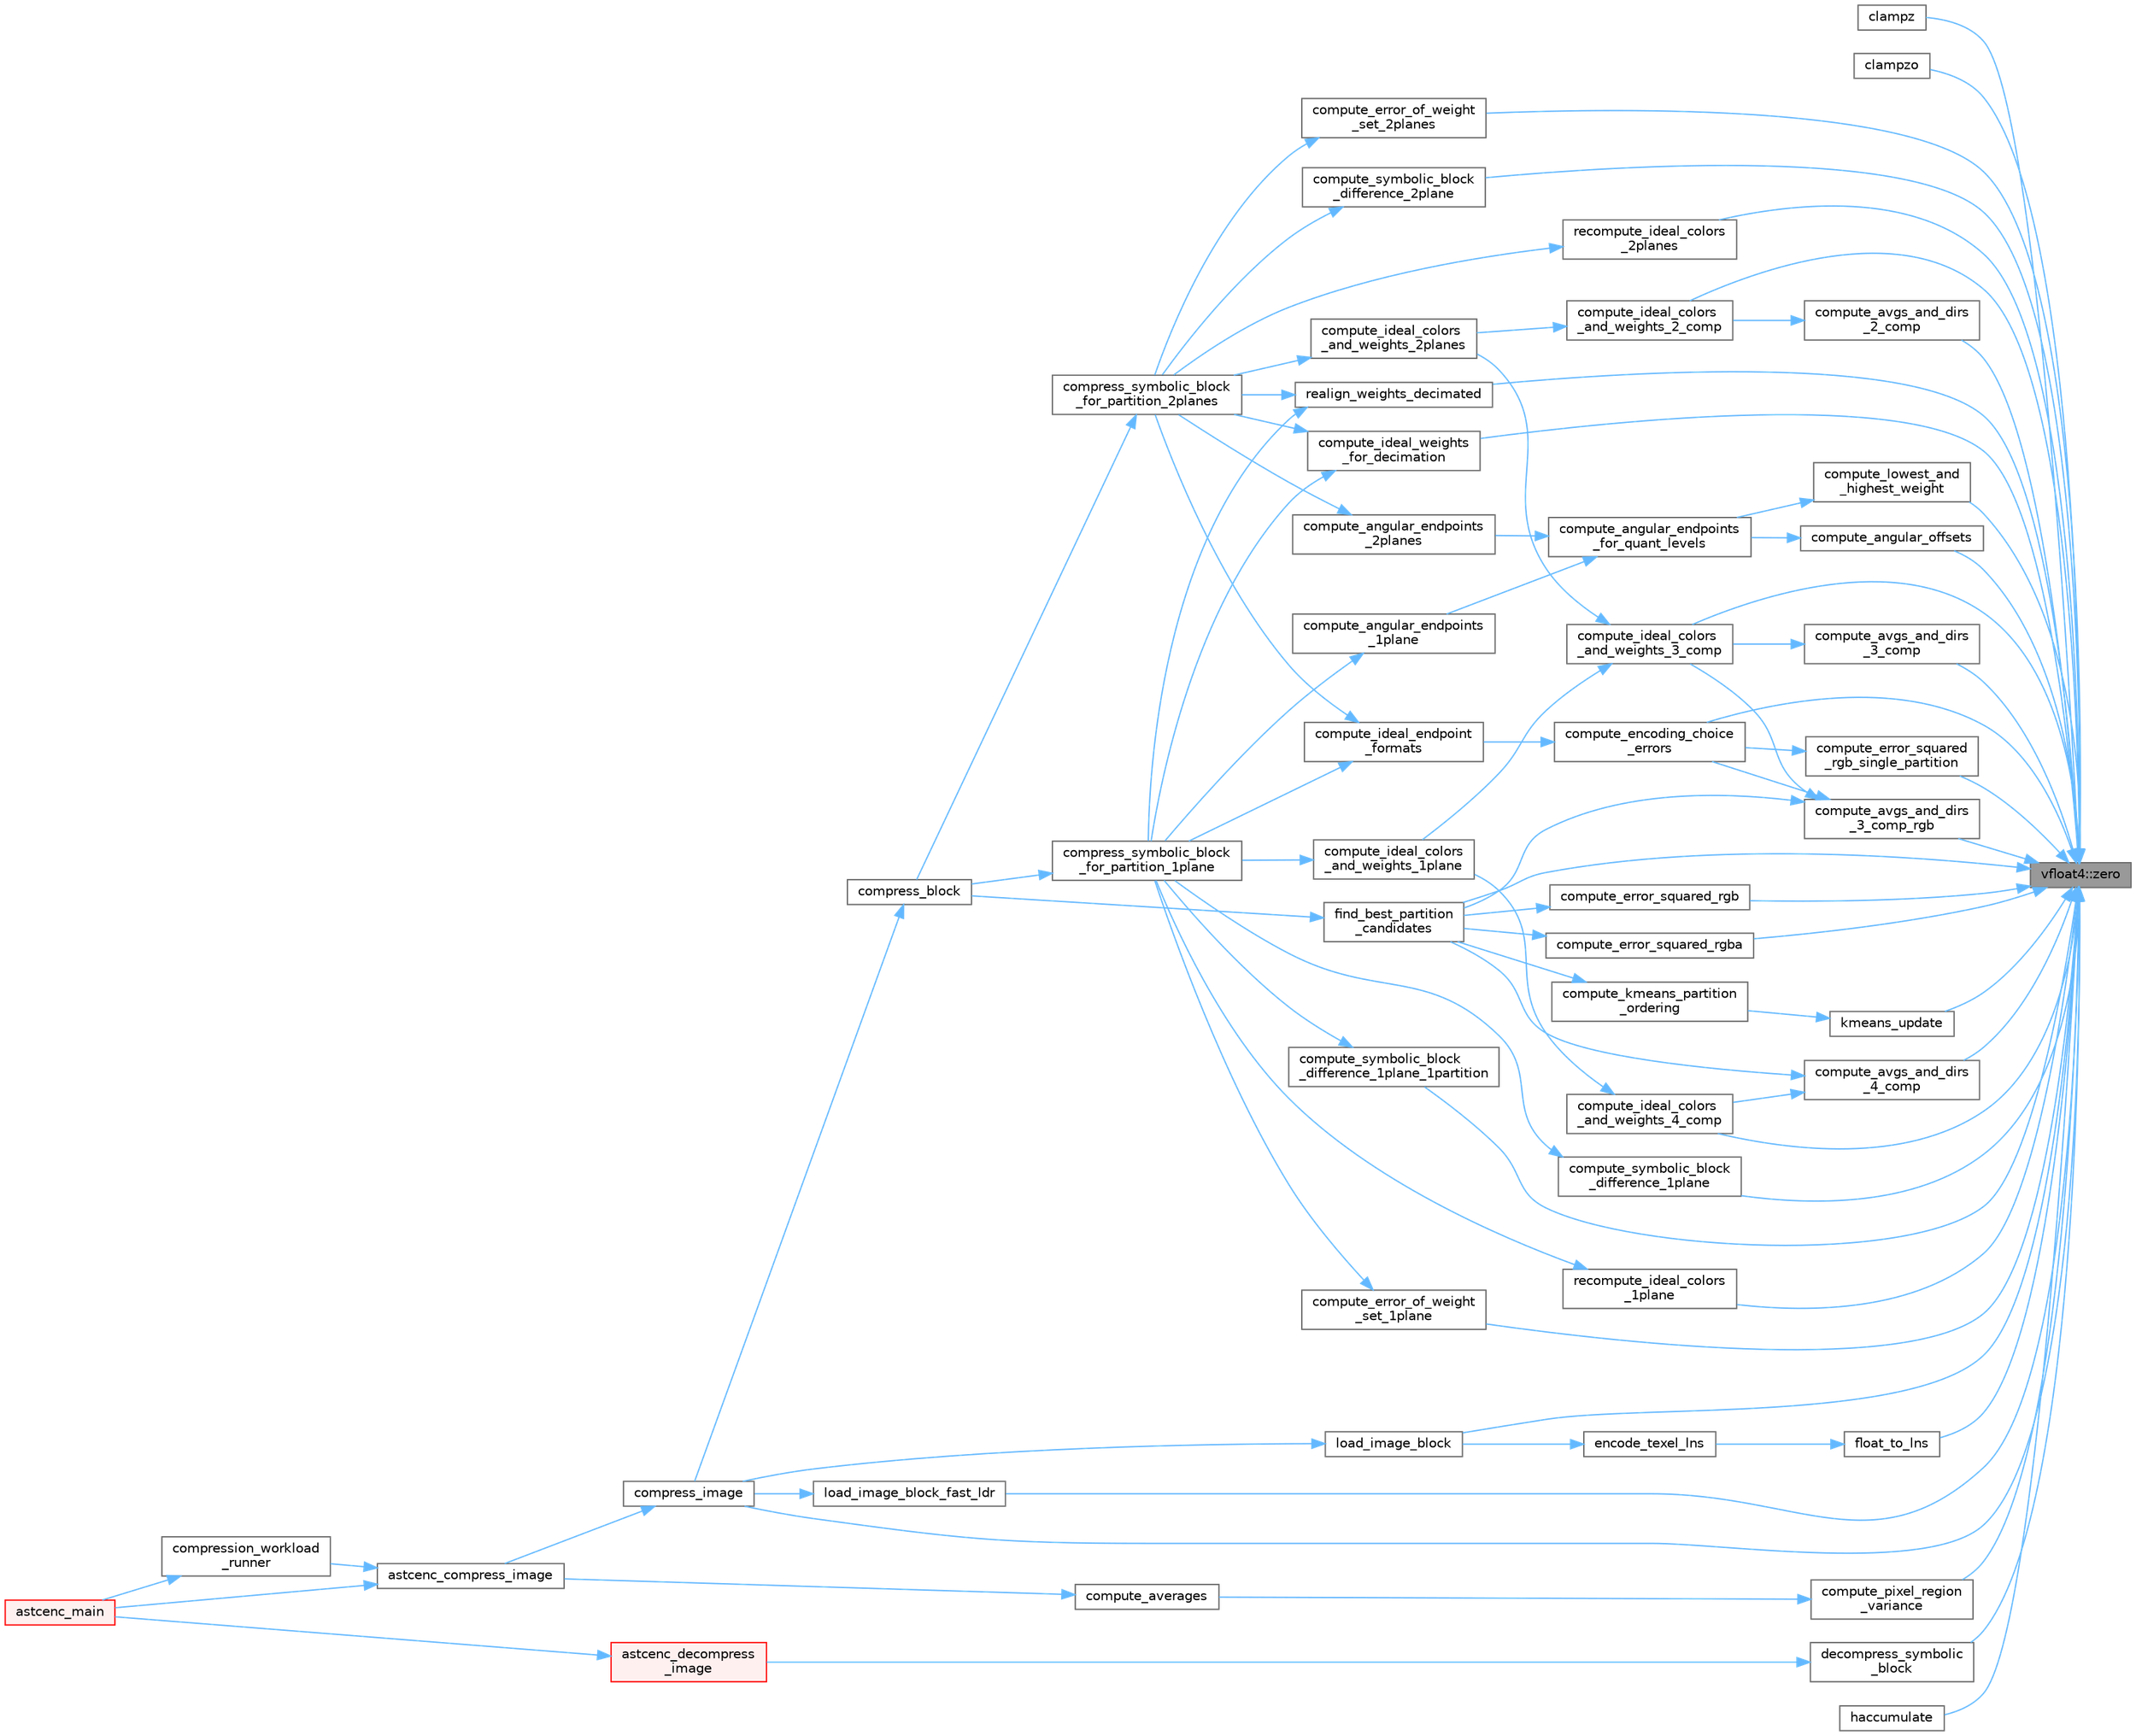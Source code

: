digraph "vfloat4::zero"
{
 // LATEX_PDF_SIZE
  bgcolor="transparent";
  edge [fontname=Helvetica,fontsize=10,labelfontname=Helvetica,labelfontsize=10];
  node [fontname=Helvetica,fontsize=10,shape=box,height=0.2,width=0.4];
  rankdir="RL";
  Node1 [id="Node000001",label="vfloat4::zero",height=0.2,width=0.4,color="gray40", fillcolor="grey60", style="filled", fontcolor="black",tooltip="Factory that returns a vector of zeros."];
  Node1 -> Node2 [id="edge88_Node000001_Node000002",dir="back",color="steelblue1",style="solid",tooltip=" "];
  Node2 [id="Node000002",label="clampz",height=0.2,width=0.4,color="grey40", fillcolor="white", style="filled",URL="$astcenc__vecmathlib__common__4_8h.html#a0e6e6da0e014846b40d6eb058aea874d",tooltip="Return the clamped value between 0.0f and max."];
  Node1 -> Node3 [id="edge89_Node000001_Node000003",dir="back",color="steelblue1",style="solid",tooltip=" "];
  Node3 [id="Node000003",label="clampzo",height=0.2,width=0.4,color="grey40", fillcolor="white", style="filled",URL="$astcenc__vecmathlib__common__4_8h.html#ad3120ef65de57158c7dd0a3f8a405faa",tooltip="Return the clamped value between 0.0f and 1.0f."];
  Node1 -> Node4 [id="edge90_Node000001_Node000004",dir="back",color="steelblue1",style="solid",tooltip=" "];
  Node4 [id="Node000004",label="compress_image",height=0.2,width=0.4,color="grey40", fillcolor="white", style="filled",URL="$astcenc__entry_8cpp.html#acbecfd32ce013d567cac16a877c20f42",tooltip="Compress an image, after any preflight has completed."];
  Node4 -> Node5 [id="edge91_Node000004_Node000005",dir="back",color="steelblue1",style="solid",tooltip=" "];
  Node5 [id="Node000005",label="astcenc_compress_image",height=0.2,width=0.4,color="grey40", fillcolor="white", style="filled",URL="$astcenc__entry_8cpp.html#ad762aa055eed75156c99309158a40e90",tooltip="Compress an image."];
  Node5 -> Node6 [id="edge92_Node000005_Node000006",dir="back",color="steelblue1",style="solid",tooltip=" "];
  Node6 [id="Node000006",label="astcenc_main",height=0.2,width=0.4,color="red", fillcolor="#FFF0F0", style="filled",URL="$astcenccli__toplevel_8cpp.html#a073d18880f24fd648661b01d2e20340e",tooltip="Application entry point."];
  Node5 -> Node8 [id="edge93_Node000005_Node000008",dir="back",color="steelblue1",style="solid",tooltip=" "];
  Node8 [id="Node000008",label="compression_workload\l_runner",height=0.2,width=0.4,color="grey40", fillcolor="white", style="filled",URL="$astcenccli__toplevel_8cpp.html#a57bafe66bbd689a53aad2d190fe7a3fa",tooltip="Runner callback function for a compression worker thread."];
  Node8 -> Node6 [id="edge94_Node000008_Node000006",dir="back",color="steelblue1",style="solid",tooltip=" "];
  Node1 -> Node9 [id="edge95_Node000001_Node000009",dir="back",color="steelblue1",style="solid",tooltip=" "];
  Node9 [id="Node000009",label="compute_angular_offsets",height=0.2,width=0.4,color="grey40", fillcolor="white", style="filled",URL="$astcenc__weight__align_8cpp.html#a54fb7b3aab0c6f60a65ce3dd07b088da",tooltip="Compute the angular alignment factors and offsets."];
  Node9 -> Node10 [id="edge96_Node000009_Node000010",dir="back",color="steelblue1",style="solid",tooltip=" "];
  Node10 [id="Node000010",label="compute_angular_endpoints\l_for_quant_levels",height=0.2,width=0.4,color="grey40", fillcolor="white", style="filled",URL="$astcenc__weight__align_8cpp.html#a52f057b7da5fc35adac361b3696ac963",tooltip="The main function for the angular algorithm."];
  Node10 -> Node11 [id="edge97_Node000010_Node000011",dir="back",color="steelblue1",style="solid",tooltip=" "];
  Node11 [id="Node000011",label="compute_angular_endpoints\l_1plane",height=0.2,width=0.4,color="grey40", fillcolor="white", style="filled",URL="$astcenc__weight__align_8cpp.html#af1b151d02c3af92eb002dc7172111233",tooltip="Compute the angular endpoints for one plane for each block mode."];
  Node11 -> Node12 [id="edge98_Node000011_Node000012",dir="back",color="steelblue1",style="solid",tooltip=" "];
  Node12 [id="Node000012",label="compress_symbolic_block\l_for_partition_1plane",height=0.2,width=0.4,color="grey40", fillcolor="white", style="filled",URL="$astcenc__compress__symbolic_8cpp.html#af5f518a15600c71922e69267dea2db99",tooltip="Compress a block using a chosen partitioning and 1 plane of weights."];
  Node12 -> Node13 [id="edge99_Node000012_Node000013",dir="back",color="steelblue1",style="solid",tooltip=" "];
  Node13 [id="Node000013",label="compress_block",height=0.2,width=0.4,color="grey40", fillcolor="white", style="filled",URL="$astcenc__compress__symbolic_8cpp.html#a579b9a2ceeecda2fb3abe63b8311df1c",tooltip="Compress an image block into a physical block."];
  Node13 -> Node4 [id="edge100_Node000013_Node000004",dir="back",color="steelblue1",style="solid",tooltip=" "];
  Node10 -> Node14 [id="edge101_Node000010_Node000014",dir="back",color="steelblue1",style="solid",tooltip=" "];
  Node14 [id="Node000014",label="compute_angular_endpoints\l_2planes",height=0.2,width=0.4,color="grey40", fillcolor="white", style="filled",URL="$astcenc__weight__align_8cpp.html#a571d7379fd52446338ef4fa7e700cb42",tooltip="Compute the angular endpoints for two planes for each block mode."];
  Node14 -> Node15 [id="edge102_Node000014_Node000015",dir="back",color="steelblue1",style="solid",tooltip=" "];
  Node15 [id="Node000015",label="compress_symbolic_block\l_for_partition_2planes",height=0.2,width=0.4,color="grey40", fillcolor="white", style="filled",URL="$astcenc__compress__symbolic_8cpp.html#af11a976c8ea386db054bef472ce0667c",tooltip="Compress a block using a chosen partitioning and 2 planes of weights."];
  Node15 -> Node13 [id="edge103_Node000015_Node000013",dir="back",color="steelblue1",style="solid",tooltip=" "];
  Node1 -> Node16 [id="edge104_Node000001_Node000016",dir="back",color="steelblue1",style="solid",tooltip=" "];
  Node16 [id="Node000016",label="compute_avgs_and_dirs\l_2_comp",height=0.2,width=0.4,color="grey40", fillcolor="white", style="filled",URL="$astcenc__averages__and__directions_8cpp.html#a63e55f3f2ec6932357b8387f3dd82f7a",tooltip="Compute averages and dominant directions for each partition in a 2 component texture."];
  Node16 -> Node17 [id="edge105_Node000016_Node000017",dir="back",color="steelblue1",style="solid",tooltip=" "];
  Node17 [id="Node000017",label="compute_ideal_colors\l_and_weights_2_comp",height=0.2,width=0.4,color="grey40", fillcolor="white", style="filled",URL="$astcenc__ideal__endpoints__and__weights_8cpp.html#ad96c399a873ddd142d4779b6aeb74b87",tooltip="Compute the ideal endpoints and weights for 2 color components."];
  Node17 -> Node18 [id="edge106_Node000017_Node000018",dir="back",color="steelblue1",style="solid",tooltip=" "];
  Node18 [id="Node000018",label="compute_ideal_colors\l_and_weights_2planes",height=0.2,width=0.4,color="grey40", fillcolor="white", style="filled",URL="$astcenc__ideal__endpoints__and__weights_8cpp.html#a52d3985007cfc83025661e0347bc00cc",tooltip="Compute ideal endpoint colors and weights for 2 planes of weights."];
  Node18 -> Node15 [id="edge107_Node000018_Node000015",dir="back",color="steelblue1",style="solid",tooltip=" "];
  Node1 -> Node19 [id="edge108_Node000001_Node000019",dir="back",color="steelblue1",style="solid",tooltip=" "];
  Node19 [id="Node000019",label="compute_avgs_and_dirs\l_3_comp",height=0.2,width=0.4,color="grey40", fillcolor="white", style="filled",URL="$astcenc__averages__and__directions_8cpp.html#a33f923c5a839af4f1d369a391183c384",tooltip="Compute averages and dominant directions for each partition in a 3 component texture."];
  Node19 -> Node20 [id="edge109_Node000019_Node000020",dir="back",color="steelblue1",style="solid",tooltip=" "];
  Node20 [id="Node000020",label="compute_ideal_colors\l_and_weights_3_comp",height=0.2,width=0.4,color="grey40", fillcolor="white", style="filled",URL="$astcenc__ideal__endpoints__and__weights_8cpp.html#a7ec20ff2556f6357cc0754c13e841262",tooltip="Compute the ideal endpoints and weights for 3 color components."];
  Node20 -> Node21 [id="edge110_Node000020_Node000021",dir="back",color="steelblue1",style="solid",tooltip=" "];
  Node21 [id="Node000021",label="compute_ideal_colors\l_and_weights_1plane",height=0.2,width=0.4,color="grey40", fillcolor="white", style="filled",URL="$astcenc__ideal__endpoints__and__weights_8cpp.html#afa8cab65d4b6f0cbece52eec38aed523",tooltip="Compute ideal endpoint colors and weights for 1 plane of weights."];
  Node21 -> Node12 [id="edge111_Node000021_Node000012",dir="back",color="steelblue1",style="solid",tooltip=" "];
  Node20 -> Node18 [id="edge112_Node000020_Node000018",dir="back",color="steelblue1",style="solid",tooltip=" "];
  Node1 -> Node22 [id="edge113_Node000001_Node000022",dir="back",color="steelblue1",style="solid",tooltip=" "];
  Node22 [id="Node000022",label="compute_avgs_and_dirs\l_3_comp_rgb",height=0.2,width=0.4,color="grey40", fillcolor="white", style="filled",URL="$astcenc__averages__and__directions_8cpp.html#a73936e5cf41b74f2b8d9b137a9d64253",tooltip="Compute averages and dominant directions for each partition in a 3 component texture."];
  Node22 -> Node23 [id="edge114_Node000022_Node000023",dir="back",color="steelblue1",style="solid",tooltip=" "];
  Node23 [id="Node000023",label="compute_encoding_choice\l_errors",height=0.2,width=0.4,color="grey40", fillcolor="white", style="filled",URL="$astcenc__pick__best__endpoint__format_8cpp.html#affc96d3eeffef962cd64307bf0b85590",tooltip="For a given set of input colors and partitioning determine endpoint encode errors."];
  Node23 -> Node24 [id="edge115_Node000023_Node000024",dir="back",color="steelblue1",style="solid",tooltip=" "];
  Node24 [id="Node000024",label="compute_ideal_endpoint\l_formats",height=0.2,width=0.4,color="grey40", fillcolor="white", style="filled",URL="$astcenc__pick__best__endpoint__format_8cpp.html#a81c7b68e8c7b82a5ff718f21bd4f3c35",tooltip="Identify, for each mode, which set of color endpoint produces the best result."];
  Node24 -> Node12 [id="edge116_Node000024_Node000012",dir="back",color="steelblue1",style="solid",tooltip=" "];
  Node24 -> Node15 [id="edge117_Node000024_Node000015",dir="back",color="steelblue1",style="solid",tooltip=" "];
  Node22 -> Node20 [id="edge118_Node000022_Node000020",dir="back",color="steelblue1",style="solid",tooltip=" "];
  Node22 -> Node25 [id="edge119_Node000022_Node000025",dir="back",color="steelblue1",style="solid",tooltip=" "];
  Node25 [id="Node000025",label="find_best_partition\l_candidates",height=0.2,width=0.4,color="grey40", fillcolor="white", style="filled",URL="$astcenc__find__best__partitioning_8cpp.html#a7577b3047a3f9f0fe44fd579f5450630",tooltip="Find the best set of partitions to trial for a given block."];
  Node25 -> Node13 [id="edge120_Node000025_Node000013",dir="back",color="steelblue1",style="solid",tooltip=" "];
  Node1 -> Node26 [id="edge121_Node000001_Node000026",dir="back",color="steelblue1",style="solid",tooltip=" "];
  Node26 [id="Node000026",label="compute_avgs_and_dirs\l_4_comp",height=0.2,width=0.4,color="grey40", fillcolor="white", style="filled",URL="$astcenc__averages__and__directions_8cpp.html#a00407861c2f0e767b64b1cb1bb7a27b6",tooltip="Compute averages and dominant directions for each partition in a 4 component texture."];
  Node26 -> Node27 [id="edge122_Node000026_Node000027",dir="back",color="steelblue1",style="solid",tooltip=" "];
  Node27 [id="Node000027",label="compute_ideal_colors\l_and_weights_4_comp",height=0.2,width=0.4,color="grey40", fillcolor="white", style="filled",URL="$astcenc__ideal__endpoints__and__weights_8cpp.html#a08aebec57ada3441207dce6a7a02797e",tooltip="Compute the ideal endpoints and weights for 4 color components."];
  Node27 -> Node21 [id="edge123_Node000027_Node000021",dir="back",color="steelblue1",style="solid",tooltip=" "];
  Node26 -> Node25 [id="edge124_Node000026_Node000025",dir="back",color="steelblue1",style="solid",tooltip=" "];
  Node1 -> Node23 [id="edge125_Node000001_Node000023",dir="back",color="steelblue1",style="solid",tooltip=" "];
  Node1 -> Node28 [id="edge126_Node000001_Node000028",dir="back",color="steelblue1",style="solid",tooltip=" "];
  Node28 [id="Node000028",label="compute_error_of_weight\l_set_1plane",height=0.2,width=0.4,color="grey40", fillcolor="white", style="filled",URL="$astcenc__ideal__endpoints__and__weights_8cpp.html#aa4077e6408620eefddd42b7e159dc93c",tooltip="Compute the error of a decimated weight set for 1 plane."];
  Node28 -> Node12 [id="edge127_Node000028_Node000012",dir="back",color="steelblue1",style="solid",tooltip=" "];
  Node1 -> Node29 [id="edge128_Node000001_Node000029",dir="back",color="steelblue1",style="solid",tooltip=" "];
  Node29 [id="Node000029",label="compute_error_of_weight\l_set_2planes",height=0.2,width=0.4,color="grey40", fillcolor="white", style="filled",URL="$astcenc__ideal__endpoints__and__weights_8cpp.html#a09a63c4b1e684f7ff9d88e5717b10bfb",tooltip="Compute the error of a decimated weight set for 2 planes."];
  Node29 -> Node15 [id="edge129_Node000029_Node000015",dir="back",color="steelblue1",style="solid",tooltip=" "];
  Node1 -> Node30 [id="edge130_Node000001_Node000030",dir="back",color="steelblue1",style="solid",tooltip=" "];
  Node30 [id="Node000030",label="compute_error_squared_rgb",height=0.2,width=0.4,color="grey40", fillcolor="white", style="filled",URL="$astcenc__averages__and__directions_8cpp.html#ac4a96475fb0074ef3fd0f08ea66de75e",tooltip="Compute the RGB error for uncorrelated and same chroma projections."];
  Node30 -> Node25 [id="edge131_Node000030_Node000025",dir="back",color="steelblue1",style="solid",tooltip=" "];
  Node1 -> Node31 [id="edge132_Node000001_Node000031",dir="back",color="steelblue1",style="solid",tooltip=" "];
  Node31 [id="Node000031",label="compute_error_squared\l_rgb_single_partition",height=0.2,width=0.4,color="grey40", fillcolor="white", style="filled",URL="$astcenc__pick__best__endpoint__format_8cpp.html#a118e8a2374bfd56b522a03f938b0f367",tooltip="Functions for finding best endpoint format."];
  Node31 -> Node23 [id="edge133_Node000031_Node000023",dir="back",color="steelblue1",style="solid",tooltip=" "];
  Node1 -> Node32 [id="edge134_Node000001_Node000032",dir="back",color="steelblue1",style="solid",tooltip=" "];
  Node32 [id="Node000032",label="compute_error_squared_rgba",height=0.2,width=0.4,color="grey40", fillcolor="white", style="filled",URL="$astcenc__averages__and__directions_8cpp.html#a2dec702033b002eaf4090eb47ce4ad21",tooltip="Compute the RGBA error for uncorrelated and same chroma projections."];
  Node32 -> Node25 [id="edge135_Node000032_Node000025",dir="back",color="steelblue1",style="solid",tooltip=" "];
  Node1 -> Node17 [id="edge136_Node000001_Node000017",dir="back",color="steelblue1",style="solid",tooltip=" "];
  Node1 -> Node20 [id="edge137_Node000001_Node000020",dir="back",color="steelblue1",style="solid",tooltip=" "];
  Node1 -> Node27 [id="edge138_Node000001_Node000027",dir="back",color="steelblue1",style="solid",tooltip=" "];
  Node1 -> Node33 [id="edge139_Node000001_Node000033",dir="back",color="steelblue1",style="solid",tooltip=" "];
  Node33 [id="Node000033",label="compute_ideal_weights\l_for_decimation",height=0.2,width=0.4,color="grey40", fillcolor="white", style="filled",URL="$astcenc__ideal__endpoints__and__weights_8cpp.html#ae1b4e922c67d5349fc849709ca08178f",tooltip="Compute the optimal unquantized weights for a decimation table."];
  Node33 -> Node12 [id="edge140_Node000033_Node000012",dir="back",color="steelblue1",style="solid",tooltip=" "];
  Node33 -> Node15 [id="edge141_Node000033_Node000015",dir="back",color="steelblue1",style="solid",tooltip=" "];
  Node1 -> Node34 [id="edge142_Node000001_Node000034",dir="back",color="steelblue1",style="solid",tooltip=" "];
  Node34 [id="Node000034",label="compute_lowest_and\l_highest_weight",height=0.2,width=0.4,color="grey40", fillcolor="white", style="filled",URL="$astcenc__weight__align_8cpp.html#a32b24429143eb7c5b7050885943aad1b",tooltip="For a given step size compute the lowest and highest weight."];
  Node34 -> Node10 [id="edge143_Node000034_Node000010",dir="back",color="steelblue1",style="solid",tooltip=" "];
  Node1 -> Node35 [id="edge144_Node000001_Node000035",dir="back",color="steelblue1",style="solid",tooltip=" "];
  Node35 [id="Node000035",label="compute_pixel_region\l_variance",height=0.2,width=0.4,color="grey40", fillcolor="white", style="filled",URL="$astcenc__compute__variance_8cpp.html#a8cd8e456dcff495dba9b6666be024007",tooltip="Compute averages for a pixel region."];
  Node35 -> Node36 [id="edge145_Node000035_Node000036",dir="back",color="steelblue1",style="solid",tooltip=" "];
  Node36 [id="Node000036",label="compute_averages",height=0.2,width=0.4,color="grey40", fillcolor="white", style="filled",URL="$astcenc__entry_8cpp.html#abb4b489d57171cfb1ebe0be7d24ef1d9",tooltip="Compute regional averages in an image."];
  Node36 -> Node5 [id="edge146_Node000036_Node000005",dir="back",color="steelblue1",style="solid",tooltip=" "];
  Node1 -> Node37 [id="edge147_Node000001_Node000037",dir="back",color="steelblue1",style="solid",tooltip=" "];
  Node37 [id="Node000037",label="compute_symbolic_block\l_difference_1plane",height=0.2,width=0.4,color="grey40", fillcolor="white", style="filled",URL="$astcenc__decompress__symbolic_8cpp.html#a0541138e65930f39f6caba517e76dfe4",tooltip="Compute the error between a symbolic block and the original input data."];
  Node37 -> Node12 [id="edge148_Node000037_Node000012",dir="back",color="steelblue1",style="solid",tooltip=" "];
  Node1 -> Node38 [id="edge149_Node000001_Node000038",dir="back",color="steelblue1",style="solid",tooltip=" "];
  Node38 [id="Node000038",label="compute_symbolic_block\l_difference_1plane_1partition",height=0.2,width=0.4,color="grey40", fillcolor="white", style="filled",URL="$astcenc__decompress__symbolic_8cpp.html#aff8e27acd948a9cc5631d99c80906b2f",tooltip="Compute the error between a symbolic block and the original input data."];
  Node38 -> Node12 [id="edge150_Node000038_Node000012",dir="back",color="steelblue1",style="solid",tooltip=" "];
  Node1 -> Node39 [id="edge151_Node000001_Node000039",dir="back",color="steelblue1",style="solid",tooltip=" "];
  Node39 [id="Node000039",label="compute_symbolic_block\l_difference_2plane",height=0.2,width=0.4,color="grey40", fillcolor="white", style="filled",URL="$astcenc__decompress__symbolic_8cpp.html#a9c23f8373c9f5e708650b7c8e038b182",tooltip="Compute the error between a symbolic block and the original input data."];
  Node39 -> Node15 [id="edge152_Node000039_Node000015",dir="back",color="steelblue1",style="solid",tooltip=" "];
  Node1 -> Node40 [id="edge153_Node000001_Node000040",dir="back",color="steelblue1",style="solid",tooltip=" "];
  Node40 [id="Node000040",label="decompress_symbolic\l_block",height=0.2,width=0.4,color="grey40", fillcolor="white", style="filled",URL="$astcenc__decompress__symbolic_8cpp.html#a4a5f09c362972951a31e4d7ff918f89f",tooltip="Decompress a symbolic block in to an image block."];
  Node40 -> Node41 [id="edge154_Node000040_Node000041",dir="back",color="steelblue1",style="solid",tooltip=" "];
  Node41 [id="Node000041",label="astcenc_decompress\l_image",height=0.2,width=0.4,color="red", fillcolor="#FFF0F0", style="filled",URL="$astcenc__entry_8cpp.html#a062987fc41b9df7d34d8eb668f29eb21",tooltip="Decompress an image."];
  Node41 -> Node6 [id="edge155_Node000041_Node000006",dir="back",color="steelblue1",style="solid",tooltip=" "];
  Node1 -> Node25 [id="edge156_Node000001_Node000025",dir="back",color="steelblue1",style="solid",tooltip=" "];
  Node1 -> Node43 [id="edge157_Node000001_Node000043",dir="back",color="steelblue1",style="solid",tooltip=" "];
  Node43 [id="Node000043",label="float_to_lns",height=0.2,width=0.4,color="grey40", fillcolor="white", style="filled",URL="$astcenc__vecmathlib_8h.html#a31e34e7d35ae75fd745c6d9117d7eabb",tooltip="Convert float to 16-bit LNS."];
  Node43 -> Node44 [id="edge158_Node000043_Node000044",dir="back",color="steelblue1",style="solid",tooltip=" "];
  Node44 [id="Node000044",label="encode_texel_lns",height=0.2,width=0.4,color="grey40", fillcolor="white", style="filled",URL="$astcenc__image_8cpp.html#ab1928a8877d97e7fca94c20dff6d3326",tooltip="Encode a texel that includes at least some HDR LNS texels."];
  Node44 -> Node45 [id="edge159_Node000044_Node000045",dir="back",color="steelblue1",style="solid",tooltip=" "];
  Node45 [id="Node000045",label="load_image_block",height=0.2,width=0.4,color="grey40", fillcolor="white", style="filled",URL="$astcenc__image_8cpp.html#ac38601dc2481e26c57906255523f7262",tooltip="Load a single image block from the input image."];
  Node45 -> Node4 [id="edge160_Node000045_Node000004",dir="back",color="steelblue1",style="solid",tooltip=" "];
  Node1 -> Node46 [id="edge161_Node000001_Node000046",dir="back",color="steelblue1",style="solid",tooltip=" "];
  Node46 [id="Node000046",label="haccumulate",height=0.2,width=0.4,color="grey40", fillcolor="white", style="filled",URL="$astcenc__vecmathlib__common__4_8h.html#a40fd3cc64fcafe4807ef1c7205a0c198",tooltip="Accumulate lane-wise sums for a masked vector."];
  Node1 -> Node47 [id="edge162_Node000001_Node000047",dir="back",color="steelblue1",style="solid",tooltip=" "];
  Node47 [id="Node000047",label="kmeans_update",height=0.2,width=0.4,color="grey40", fillcolor="white", style="filled",URL="$astcenc__find__best__partitioning_8cpp.html#acf130a5dab418b762b9ad6d2db920c9f",tooltip="Compute new cluster centers based on their center of gravity."];
  Node47 -> Node48 [id="edge163_Node000047_Node000048",dir="back",color="steelblue1",style="solid",tooltip=" "];
  Node48 [id="Node000048",label="compute_kmeans_partition\l_ordering",height=0.2,width=0.4,color="grey40", fillcolor="white", style="filled",URL="$astcenc__find__best__partitioning_8cpp.html#a89e88da4b6a389046d10b859ba68a118",tooltip="Use k-means clustering to compute a partition ordering for a block.."];
  Node48 -> Node25 [id="edge164_Node000048_Node000025",dir="back",color="steelblue1",style="solid",tooltip=" "];
  Node1 -> Node45 [id="edge165_Node000001_Node000045",dir="back",color="steelblue1",style="solid",tooltip=" "];
  Node1 -> Node49 [id="edge166_Node000001_Node000049",dir="back",color="steelblue1",style="solid",tooltip=" "];
  Node49 [id="Node000049",label="load_image_block_fast_ldr",height=0.2,width=0.4,color="grey40", fillcolor="white", style="filled",URL="$astcenc__image_8cpp.html#a04e3f01eb10a8a494e1d07b39c496bde",tooltip="Load a single image block from the input image."];
  Node49 -> Node4 [id="edge167_Node000049_Node000004",dir="back",color="steelblue1",style="solid",tooltip=" "];
  Node1 -> Node50 [id="edge168_Node000001_Node000050",dir="back",color="steelblue1",style="solid",tooltip=" "];
  Node50 [id="Node000050",label="realign_weights_decimated",height=0.2,width=0.4,color="grey40", fillcolor="white", style="filled",URL="$astcenc__compress__symbolic_8cpp.html#af80747ee43aa6fda579161376205c294",tooltip="Attempt to improve weights given a chosen configuration."];
  Node50 -> Node12 [id="edge169_Node000050_Node000012",dir="back",color="steelblue1",style="solid",tooltip=" "];
  Node50 -> Node15 [id="edge170_Node000050_Node000015",dir="back",color="steelblue1",style="solid",tooltip=" "];
  Node1 -> Node51 [id="edge171_Node000001_Node000051",dir="back",color="steelblue1",style="solid",tooltip=" "];
  Node51 [id="Node000051",label="recompute_ideal_colors\l_1plane",height=0.2,width=0.4,color="grey40", fillcolor="white", style="filled",URL="$astcenc__ideal__endpoints__and__weights_8cpp.html#a02bcad94240678ee727ccf2f0fbfb5d3",tooltip="For a given 1 plane weight set recompute the endpoint colors."];
  Node51 -> Node12 [id="edge172_Node000051_Node000012",dir="back",color="steelblue1",style="solid",tooltip=" "];
  Node1 -> Node52 [id="edge173_Node000001_Node000052",dir="back",color="steelblue1",style="solid",tooltip=" "];
  Node52 [id="Node000052",label="recompute_ideal_colors\l_2planes",height=0.2,width=0.4,color="grey40", fillcolor="white", style="filled",URL="$astcenc__ideal__endpoints__and__weights_8cpp.html#afb3c455470bef24f48d7815bb78bb569",tooltip="For a given 2 plane weight set recompute the endpoint colors."];
  Node52 -> Node15 [id="edge174_Node000052_Node000015",dir="back",color="steelblue1",style="solid",tooltip=" "];
}
